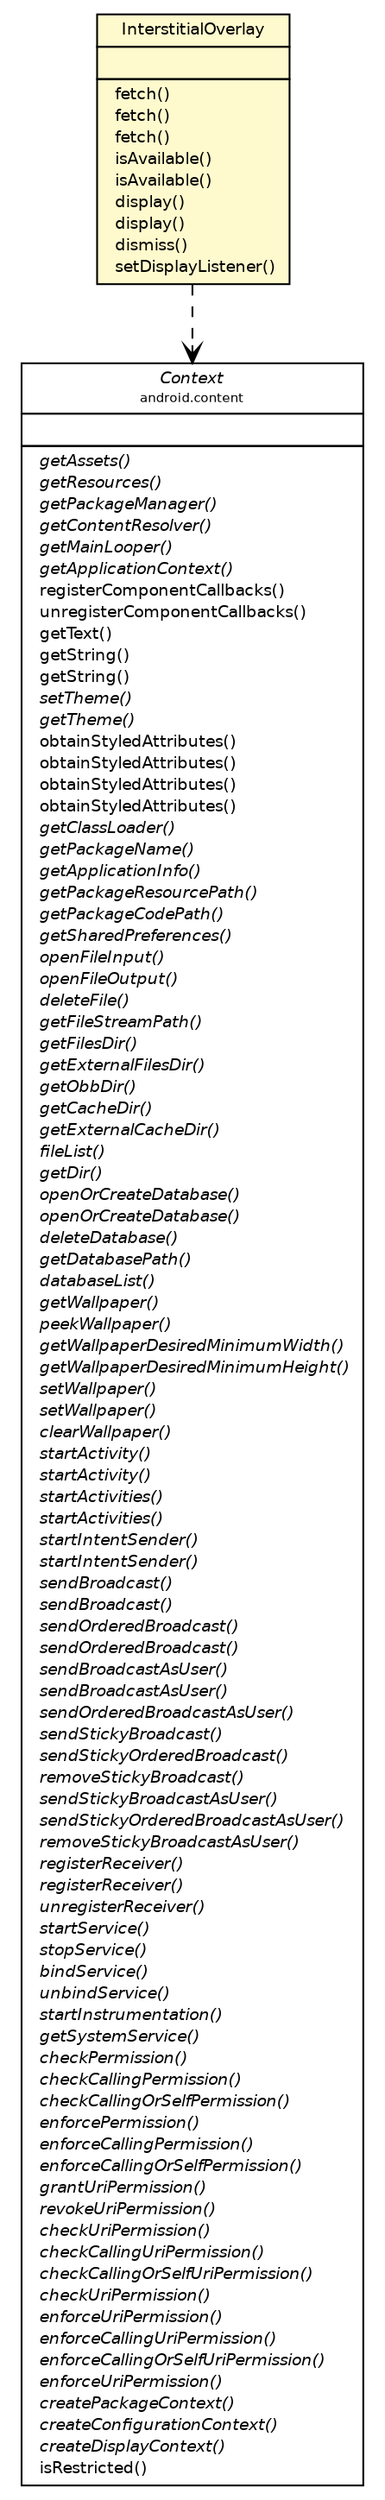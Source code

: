 #!/usr/local/bin/dot
#
# Class diagram 
# Generated by UMLGraph version 5.2 (http://www.umlgraph.org/)
#

digraph G {
	edge [fontname="Helvetica",fontsize=10,labelfontname="Helvetica",labelfontsize=10];
	node [fontname="Helvetica",fontsize=10,shape=plaintext];
	nodesep=0.25;
	ranksep=0.5;
	// com.heyzap.sdk.ads.InterstitialOverlay
	c7381 [label=<<table title="com.heyzap.sdk.ads.InterstitialOverlay" border="0" cellborder="1" cellspacing="0" cellpadding="2" port="p" bgcolor="lemonChiffon" href="./InterstitialOverlay.html">
		<tr><td><table border="0" cellspacing="0" cellpadding="1">
<tr><td align="center" balign="center"> InterstitialOverlay </td></tr>
		</table></td></tr>
		<tr><td><table border="0" cellspacing="0" cellpadding="1">
<tr><td align="left" balign="left">  </td></tr>
		</table></td></tr>
		<tr><td><table border="0" cellspacing="0" cellpadding="1">
<tr><td align="left" balign="left">  fetch() </td></tr>
<tr><td align="left" balign="left">  fetch() </td></tr>
<tr><td align="left" balign="left">  fetch() </td></tr>
<tr><td align="left" balign="left">  isAvailable() </td></tr>
<tr><td align="left" balign="left">  isAvailable() </td></tr>
<tr><td align="left" balign="left">  display() </td></tr>
<tr><td align="left" balign="left">  display() </td></tr>
<tr><td align="left" balign="left">  dismiss() </td></tr>
<tr><td align="left" balign="left">  setDisplayListener() </td></tr>
		</table></td></tr>
		</table>>, fontname="Helvetica", fontcolor="black", fontsize=9.0];
	// com.heyzap.sdk.ads.InterstitialOverlay DEPEND android.content.Context
	c7381:p -> c7404:p [taillabel="", label="", headlabel="", fontname="Helvetica", fontcolor="black", fontsize=10.0, color="black", arrowhead=open, style=dashed];
	// android.content.Context
	c7404 [label=<<table title="android.content.Context" border="0" cellborder="1" cellspacing="0" cellpadding="2" port="p" href="http://java.sun.com/j2se/1.4.2/docs/api/android/content/Context.html">
		<tr><td><table border="0" cellspacing="0" cellpadding="1">
<tr><td align="center" balign="center"><font face="Helvetica-Oblique"> Context </font></td></tr>
<tr><td align="center" balign="center"><font point-size="7.0"> android.content </font></td></tr>
		</table></td></tr>
		<tr><td><table border="0" cellspacing="0" cellpadding="1">
<tr><td align="left" balign="left">  </td></tr>
		</table></td></tr>
		<tr><td><table border="0" cellspacing="0" cellpadding="1">
<tr><td align="left" balign="left"><font face="Helvetica-Oblique" point-size="9.0">  getAssets() </font></td></tr>
<tr><td align="left" balign="left"><font face="Helvetica-Oblique" point-size="9.0">  getResources() </font></td></tr>
<tr><td align="left" balign="left"><font face="Helvetica-Oblique" point-size="9.0">  getPackageManager() </font></td></tr>
<tr><td align="left" balign="left"><font face="Helvetica-Oblique" point-size="9.0">  getContentResolver() </font></td></tr>
<tr><td align="left" balign="left"><font face="Helvetica-Oblique" point-size="9.0">  getMainLooper() </font></td></tr>
<tr><td align="left" balign="left"><font face="Helvetica-Oblique" point-size="9.0">  getApplicationContext() </font></td></tr>
<tr><td align="left" balign="left">  registerComponentCallbacks() </td></tr>
<tr><td align="left" balign="left">  unregisterComponentCallbacks() </td></tr>
<tr><td align="left" balign="left">  getText() </td></tr>
<tr><td align="left" balign="left">  getString() </td></tr>
<tr><td align="left" balign="left">  getString() </td></tr>
<tr><td align="left" balign="left"><font face="Helvetica-Oblique" point-size="9.0">  setTheme() </font></td></tr>
<tr><td align="left" balign="left"><font face="Helvetica-Oblique" point-size="9.0">  getTheme() </font></td></tr>
<tr><td align="left" balign="left">  obtainStyledAttributes() </td></tr>
<tr><td align="left" balign="left">  obtainStyledAttributes() </td></tr>
<tr><td align="left" balign="left">  obtainStyledAttributes() </td></tr>
<tr><td align="left" balign="left">  obtainStyledAttributes() </td></tr>
<tr><td align="left" balign="left"><font face="Helvetica-Oblique" point-size="9.0">  getClassLoader() </font></td></tr>
<tr><td align="left" balign="left"><font face="Helvetica-Oblique" point-size="9.0">  getPackageName() </font></td></tr>
<tr><td align="left" balign="left"><font face="Helvetica-Oblique" point-size="9.0">  getApplicationInfo() </font></td></tr>
<tr><td align="left" balign="left"><font face="Helvetica-Oblique" point-size="9.0">  getPackageResourcePath() </font></td></tr>
<tr><td align="left" balign="left"><font face="Helvetica-Oblique" point-size="9.0">  getPackageCodePath() </font></td></tr>
<tr><td align="left" balign="left"><font face="Helvetica-Oblique" point-size="9.0">  getSharedPreferences() </font></td></tr>
<tr><td align="left" balign="left"><font face="Helvetica-Oblique" point-size="9.0">  openFileInput() </font></td></tr>
<tr><td align="left" balign="left"><font face="Helvetica-Oblique" point-size="9.0">  openFileOutput() </font></td></tr>
<tr><td align="left" balign="left"><font face="Helvetica-Oblique" point-size="9.0">  deleteFile() </font></td></tr>
<tr><td align="left" balign="left"><font face="Helvetica-Oblique" point-size="9.0">  getFileStreamPath() </font></td></tr>
<tr><td align="left" balign="left"><font face="Helvetica-Oblique" point-size="9.0">  getFilesDir() </font></td></tr>
<tr><td align="left" balign="left"><font face="Helvetica-Oblique" point-size="9.0">  getExternalFilesDir() </font></td></tr>
<tr><td align="left" balign="left"><font face="Helvetica-Oblique" point-size="9.0">  getObbDir() </font></td></tr>
<tr><td align="left" balign="left"><font face="Helvetica-Oblique" point-size="9.0">  getCacheDir() </font></td></tr>
<tr><td align="left" balign="left"><font face="Helvetica-Oblique" point-size="9.0">  getExternalCacheDir() </font></td></tr>
<tr><td align="left" balign="left"><font face="Helvetica-Oblique" point-size="9.0">  fileList() </font></td></tr>
<tr><td align="left" balign="left"><font face="Helvetica-Oblique" point-size="9.0">  getDir() </font></td></tr>
<tr><td align="left" balign="left"><font face="Helvetica-Oblique" point-size="9.0">  openOrCreateDatabase() </font></td></tr>
<tr><td align="left" balign="left"><font face="Helvetica-Oblique" point-size="9.0">  openOrCreateDatabase() </font></td></tr>
<tr><td align="left" balign="left"><font face="Helvetica-Oblique" point-size="9.0">  deleteDatabase() </font></td></tr>
<tr><td align="left" balign="left"><font face="Helvetica-Oblique" point-size="9.0">  getDatabasePath() </font></td></tr>
<tr><td align="left" balign="left"><font face="Helvetica-Oblique" point-size="9.0">  databaseList() </font></td></tr>
<tr><td align="left" balign="left"><font face="Helvetica-Oblique" point-size="9.0">  getWallpaper() </font></td></tr>
<tr><td align="left" balign="left"><font face="Helvetica-Oblique" point-size="9.0">  peekWallpaper() </font></td></tr>
<tr><td align="left" balign="left"><font face="Helvetica-Oblique" point-size="9.0">  getWallpaperDesiredMinimumWidth() </font></td></tr>
<tr><td align="left" balign="left"><font face="Helvetica-Oblique" point-size="9.0">  getWallpaperDesiredMinimumHeight() </font></td></tr>
<tr><td align="left" balign="left"><font face="Helvetica-Oblique" point-size="9.0">  setWallpaper() </font></td></tr>
<tr><td align="left" balign="left"><font face="Helvetica-Oblique" point-size="9.0">  setWallpaper() </font></td></tr>
<tr><td align="left" balign="left"><font face="Helvetica-Oblique" point-size="9.0">  clearWallpaper() </font></td></tr>
<tr><td align="left" balign="left"><font face="Helvetica-Oblique" point-size="9.0">  startActivity() </font></td></tr>
<tr><td align="left" balign="left"><font face="Helvetica-Oblique" point-size="9.0">  startActivity() </font></td></tr>
<tr><td align="left" balign="left"><font face="Helvetica-Oblique" point-size="9.0">  startActivities() </font></td></tr>
<tr><td align="left" balign="left"><font face="Helvetica-Oblique" point-size="9.0">  startActivities() </font></td></tr>
<tr><td align="left" balign="left"><font face="Helvetica-Oblique" point-size="9.0">  startIntentSender() </font></td></tr>
<tr><td align="left" balign="left"><font face="Helvetica-Oblique" point-size="9.0">  startIntentSender() </font></td></tr>
<tr><td align="left" balign="left"><font face="Helvetica-Oblique" point-size="9.0">  sendBroadcast() </font></td></tr>
<tr><td align="left" balign="left"><font face="Helvetica-Oblique" point-size="9.0">  sendBroadcast() </font></td></tr>
<tr><td align="left" balign="left"><font face="Helvetica-Oblique" point-size="9.0">  sendOrderedBroadcast() </font></td></tr>
<tr><td align="left" balign="left"><font face="Helvetica-Oblique" point-size="9.0">  sendOrderedBroadcast() </font></td></tr>
<tr><td align="left" balign="left"><font face="Helvetica-Oblique" point-size="9.0">  sendBroadcastAsUser() </font></td></tr>
<tr><td align="left" balign="left"><font face="Helvetica-Oblique" point-size="9.0">  sendBroadcastAsUser() </font></td></tr>
<tr><td align="left" balign="left"><font face="Helvetica-Oblique" point-size="9.0">  sendOrderedBroadcastAsUser() </font></td></tr>
<tr><td align="left" balign="left"><font face="Helvetica-Oblique" point-size="9.0">  sendStickyBroadcast() </font></td></tr>
<tr><td align="left" balign="left"><font face="Helvetica-Oblique" point-size="9.0">  sendStickyOrderedBroadcast() </font></td></tr>
<tr><td align="left" balign="left"><font face="Helvetica-Oblique" point-size="9.0">  removeStickyBroadcast() </font></td></tr>
<tr><td align="left" balign="left"><font face="Helvetica-Oblique" point-size="9.0">  sendStickyBroadcastAsUser() </font></td></tr>
<tr><td align="left" balign="left"><font face="Helvetica-Oblique" point-size="9.0">  sendStickyOrderedBroadcastAsUser() </font></td></tr>
<tr><td align="left" balign="left"><font face="Helvetica-Oblique" point-size="9.0">  removeStickyBroadcastAsUser() </font></td></tr>
<tr><td align="left" balign="left"><font face="Helvetica-Oblique" point-size="9.0">  registerReceiver() </font></td></tr>
<tr><td align="left" balign="left"><font face="Helvetica-Oblique" point-size="9.0">  registerReceiver() </font></td></tr>
<tr><td align="left" balign="left"><font face="Helvetica-Oblique" point-size="9.0">  unregisterReceiver() </font></td></tr>
<tr><td align="left" balign="left"><font face="Helvetica-Oblique" point-size="9.0">  startService() </font></td></tr>
<tr><td align="left" balign="left"><font face="Helvetica-Oblique" point-size="9.0">  stopService() </font></td></tr>
<tr><td align="left" balign="left"><font face="Helvetica-Oblique" point-size="9.0">  bindService() </font></td></tr>
<tr><td align="left" balign="left"><font face="Helvetica-Oblique" point-size="9.0">  unbindService() </font></td></tr>
<tr><td align="left" balign="left"><font face="Helvetica-Oblique" point-size="9.0">  startInstrumentation() </font></td></tr>
<tr><td align="left" balign="left"><font face="Helvetica-Oblique" point-size="9.0">  getSystemService() </font></td></tr>
<tr><td align="left" balign="left"><font face="Helvetica-Oblique" point-size="9.0">  checkPermission() </font></td></tr>
<tr><td align="left" balign="left"><font face="Helvetica-Oblique" point-size="9.0">  checkCallingPermission() </font></td></tr>
<tr><td align="left" balign="left"><font face="Helvetica-Oblique" point-size="9.0">  checkCallingOrSelfPermission() </font></td></tr>
<tr><td align="left" balign="left"><font face="Helvetica-Oblique" point-size="9.0">  enforcePermission() </font></td></tr>
<tr><td align="left" balign="left"><font face="Helvetica-Oblique" point-size="9.0">  enforceCallingPermission() </font></td></tr>
<tr><td align="left" balign="left"><font face="Helvetica-Oblique" point-size="9.0">  enforceCallingOrSelfPermission() </font></td></tr>
<tr><td align="left" balign="left"><font face="Helvetica-Oblique" point-size="9.0">  grantUriPermission() </font></td></tr>
<tr><td align="left" balign="left"><font face="Helvetica-Oblique" point-size="9.0">  revokeUriPermission() </font></td></tr>
<tr><td align="left" balign="left"><font face="Helvetica-Oblique" point-size="9.0">  checkUriPermission() </font></td></tr>
<tr><td align="left" balign="left"><font face="Helvetica-Oblique" point-size="9.0">  checkCallingUriPermission() </font></td></tr>
<tr><td align="left" balign="left"><font face="Helvetica-Oblique" point-size="9.0">  checkCallingOrSelfUriPermission() </font></td></tr>
<tr><td align="left" balign="left"><font face="Helvetica-Oblique" point-size="9.0">  checkUriPermission() </font></td></tr>
<tr><td align="left" balign="left"><font face="Helvetica-Oblique" point-size="9.0">  enforceUriPermission() </font></td></tr>
<tr><td align="left" balign="left"><font face="Helvetica-Oblique" point-size="9.0">  enforceCallingUriPermission() </font></td></tr>
<tr><td align="left" balign="left"><font face="Helvetica-Oblique" point-size="9.0">  enforceCallingOrSelfUriPermission() </font></td></tr>
<tr><td align="left" balign="left"><font face="Helvetica-Oblique" point-size="9.0">  enforceUriPermission() </font></td></tr>
<tr><td align="left" balign="left"><font face="Helvetica-Oblique" point-size="9.0">  createPackageContext() </font></td></tr>
<tr><td align="left" balign="left"><font face="Helvetica-Oblique" point-size="9.0">  createConfigurationContext() </font></td></tr>
<tr><td align="left" balign="left"><font face="Helvetica-Oblique" point-size="9.0">  createDisplayContext() </font></td></tr>
<tr><td align="left" balign="left">  isRestricted() </td></tr>
		</table></td></tr>
		</table>>, fontname="Helvetica", fontcolor="black", fontsize=9.0];
}

